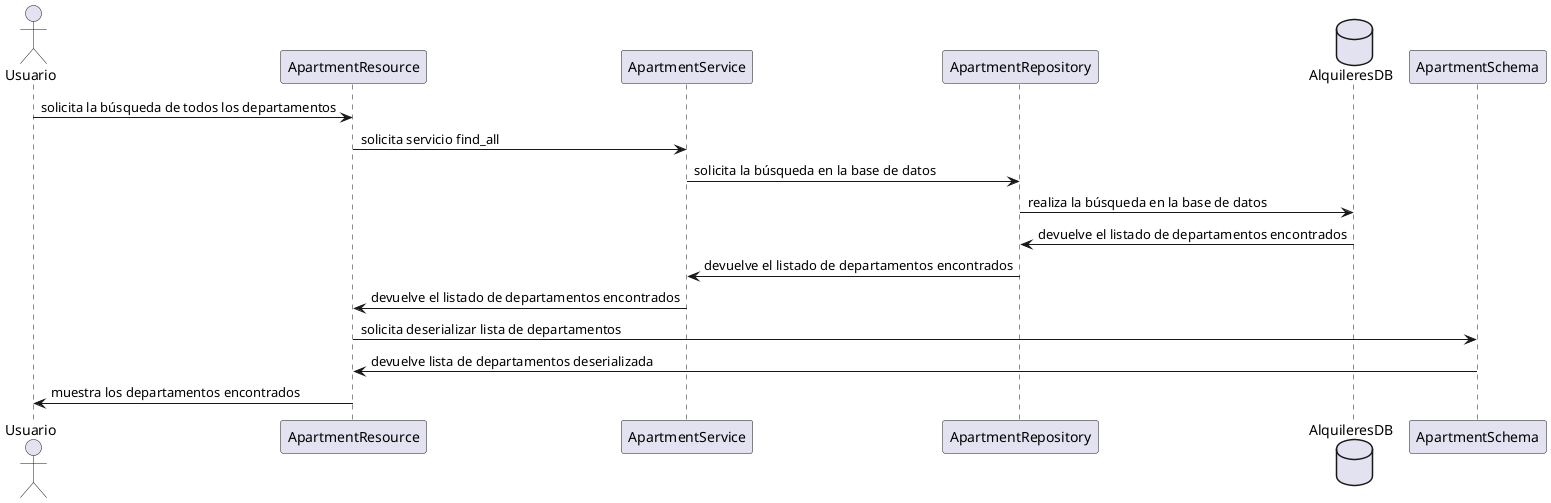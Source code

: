 @startuml Diagrama de secuencia - Búsqueda de todos los departamentos

actor Usuario
Usuario -> ApartmentResource: solicita la búsqueda de todos los departamentos
ApartmentResource -> ApartmentService: solicita servicio find_all
ApartmentService -> ApartmentRepository: solicita la búsqueda en la base de datos
database AlquileresDB
ApartmentRepository -> AlquileresDB: realiza la búsqueda en la base de datos
AlquileresDB -> ApartmentRepository: devuelve el listado de departamentos encontrados
ApartmentRepository -> ApartmentService: devuelve el listado de departamentos encontrados
ApartmentService -> ApartmentResource: devuelve el listado de departamentos encontrados
ApartmentResource -> ApartmentSchema: solicita deserializar lista de departamentos
ApartmentSchema -> ApartmentResource: devuelve lista de departamentos deserializada
ApartmentResource -> Usuario: muestra los departamentos encontrados

@enduml